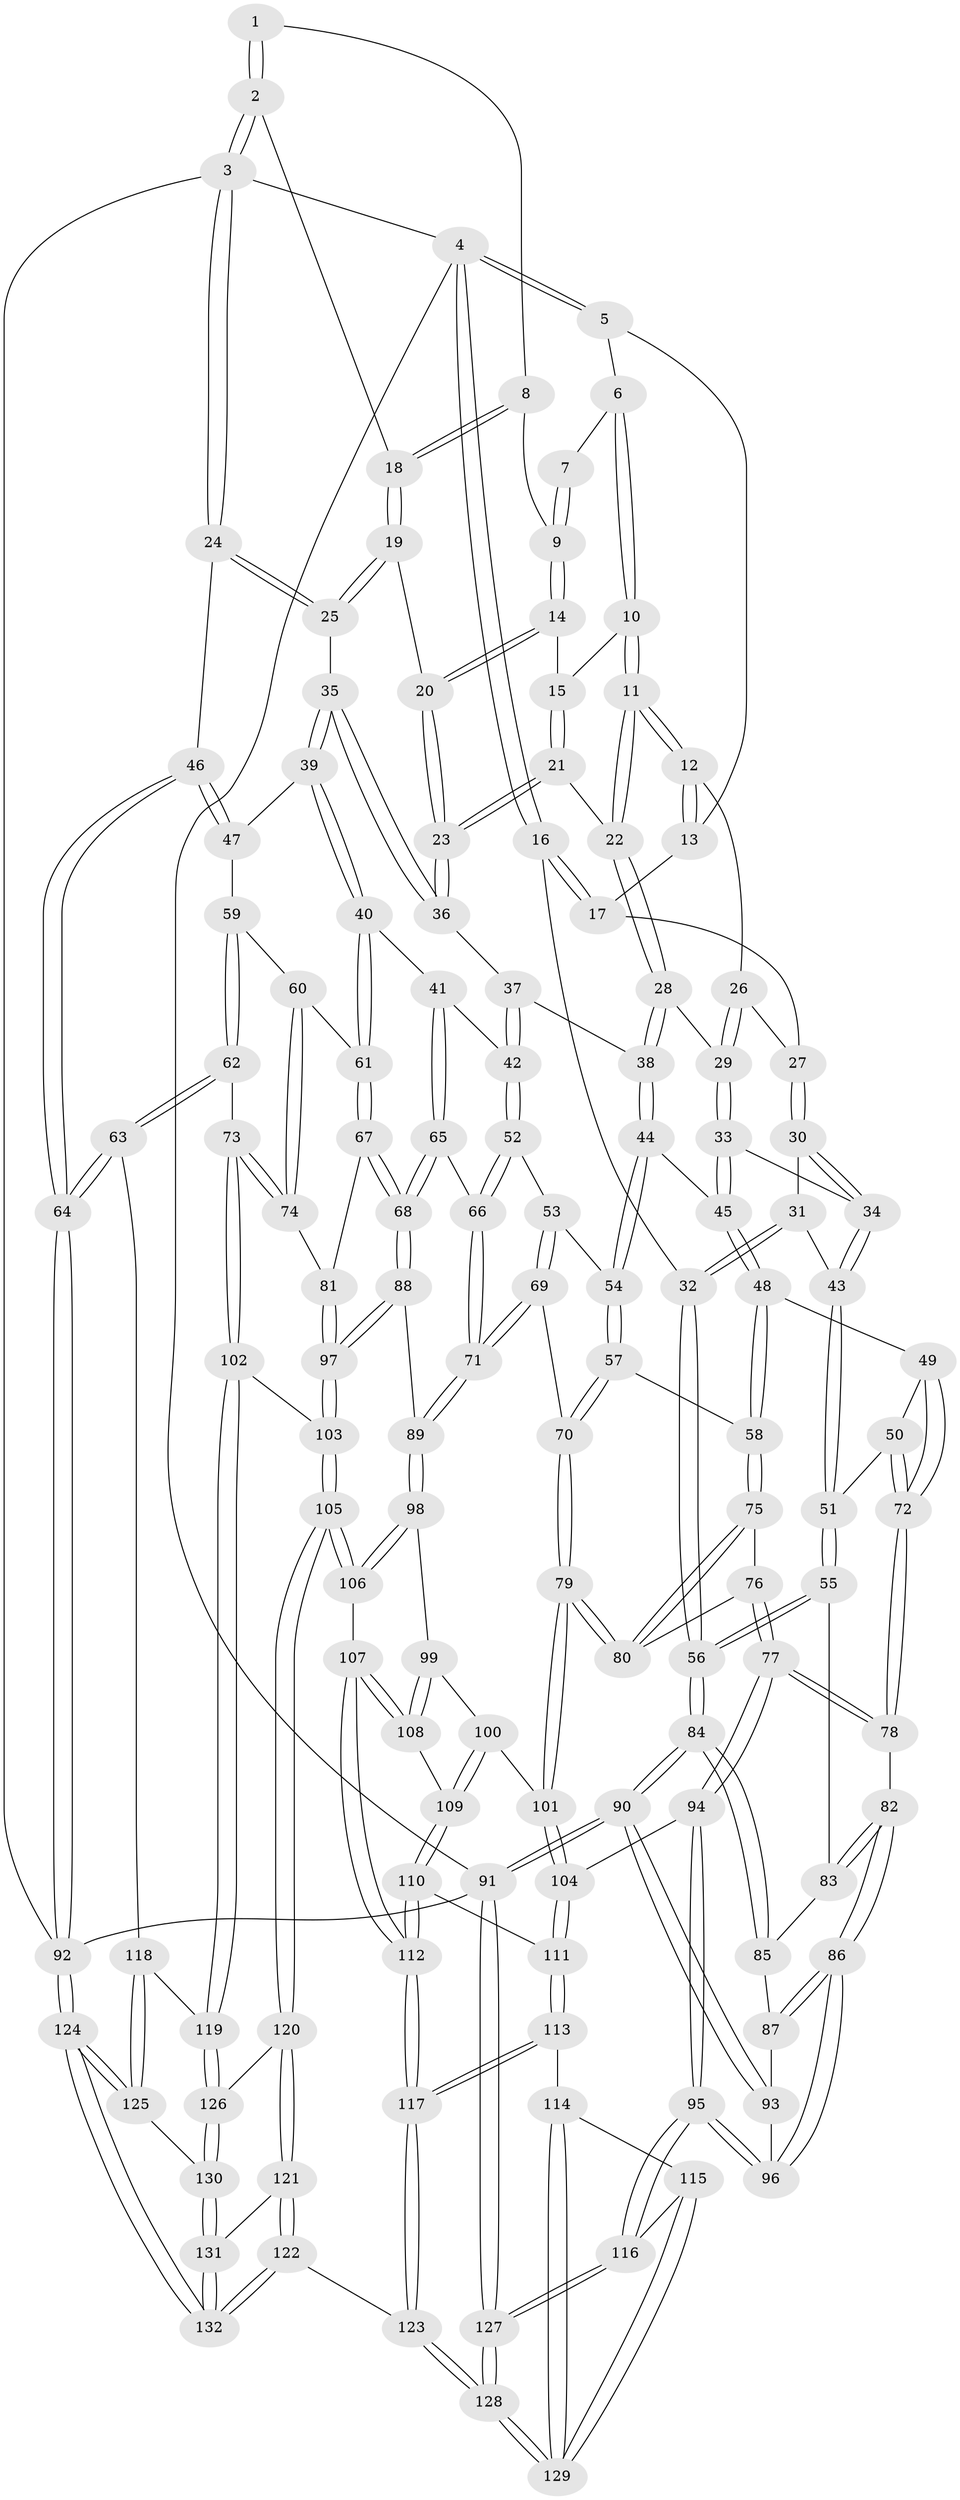 // Generated by graph-tools (version 1.1) at 2025/03/03/09/25 03:03:25]
// undirected, 132 vertices, 327 edges
graph export_dot {
graph [start="1"]
  node [color=gray90,style=filled];
  1 [pos="+0.7052585403063832+0"];
  2 [pos="+1+0"];
  3 [pos="+1+0"];
  4 [pos="+0+0"];
  5 [pos="+0.19656120271677657+0"];
  6 [pos="+0.4197959063034012+0"];
  7 [pos="+0.6167670663516124+0"];
  8 [pos="+0.7018598607614436+0.07954666908228236"];
  9 [pos="+0.6224389227783832+0.08112286263220381"];
  10 [pos="+0.43079788530879126+0"];
  11 [pos="+0.3752715520115647+0.14130354936337186"];
  12 [pos="+0.21465404852847578+0.1282901978256946"];
  13 [pos="+0.15647457799870637+0.030642518554623327"];
  14 [pos="+0.5975251239637236+0.0898046595152512"];
  15 [pos="+0.5873689941637731+0.08985048846930543"];
  16 [pos="+0+0.16361810336886942"];
  17 [pos="+0+0.11638652741581956"];
  18 [pos="+0.7615479315426488+0.12128995096315454"];
  19 [pos="+0.774886345774632+0.1612826958974915"];
  20 [pos="+0.636154123309805+0.20775779177146708"];
  21 [pos="+0.4696449815489674+0.2144510185045784"];
  22 [pos="+0.40984439544280843+0.19506150247554122"];
  23 [pos="+0.5565104961236238+0.31049832552515444"];
  24 [pos="+1+0.2053016417007785"];
  25 [pos="+0.8383623867282456+0.2423705437738695"];
  26 [pos="+0.19656616809484817+0.16654501178969416"];
  27 [pos="+0.12763542012296977+0.21104014545994246"];
  28 [pos="+0.3132996676461302+0.3302078911341232"];
  29 [pos="+0.25643904082829816+0.3569711058916663"];
  30 [pos="+0.11327537749972487+0.24149930752295562"];
  31 [pos="+0+0.30830266382825294"];
  32 [pos="+0+0.29256942180768397"];
  33 [pos="+0.25442579488918815+0.35938530575045685"];
  34 [pos="+0.1757762744725774+0.3792711631420262"];
  35 [pos="+0.7645033339416805+0.35121408857951636"];
  36 [pos="+0.5594158695253278+0.3181200748865932"];
  37 [pos="+0.5565997536177508+0.32491514209625005"];
  38 [pos="+0.44396926026439404+0.41420919088809866"];
  39 [pos="+0.7721238381853401+0.40124633047333996"];
  40 [pos="+0.736738171898355+0.46693129300488345"];
  41 [pos="+0.6989011093890066+0.48854129604308794"];
  42 [pos="+0.5844035030752154+0.46769147535629335"];
  43 [pos="+0.15206426695496186+0.39680524566059955"];
  44 [pos="+0.4434935249132571+0.41642999786705887"];
  45 [pos="+0.30388364285759617+0.473929114864844"];
  46 [pos="+1+0.29296492077520714"];
  47 [pos="+0.886871741576776+0.4747418470855968"];
  48 [pos="+0.30647915568844+0.5009471764166193"];
  49 [pos="+0.28662174705739507+0.511637882128432"];
  50 [pos="+0.16802760823334892+0.5115923696019244"];
  51 [pos="+0.12120718762960758+0.49505114639944475"];
  52 [pos="+0.5615651402666377+0.5062006076070122"];
  53 [pos="+0.5595055748895563+0.5064774151440747"];
  54 [pos="+0.4504059050678761+0.49461261612367013"];
  55 [pos="+0.11907090140770767+0.4972951486182516"];
  56 [pos="+0+0.40274377741851275"];
  57 [pos="+0.436725412820986+0.5161456536463305"];
  58 [pos="+0.3071709264470749+0.5015987095615093"];
  59 [pos="+0.8876899657962177+0.48249192268191865"];
  60 [pos="+0.8738536010286422+0.5238004230395678"];
  61 [pos="+0.7699112140181801+0.544308524687834"];
  62 [pos="+1+0.6715055623433651"];
  63 [pos="+1+0.6743054905370766"];
  64 [pos="+1+0.6667483411142414"];
  65 [pos="+0.6832289330156149+0.5251169930845849"];
  66 [pos="+0.5865992549150593+0.5641439037038312"];
  67 [pos="+0.7771182787676393+0.5840526668227924"];
  68 [pos="+0.6830826097289544+0.6067968600062619"];
  69 [pos="+0.48905195394289214+0.5882360685974903"];
  70 [pos="+0.4395403460500158+0.5891379716558695"];
  71 [pos="+0.588277493583092+0.6247601295002307"];
  72 [pos="+0.2361675400395416+0.5814068553308523"];
  73 [pos="+0.8822944159344602+0.6341415917388817"];
  74 [pos="+0.8636593312926693+0.6116201907985578"];
  75 [pos="+0.31592239410500333+0.5325540858352159"];
  76 [pos="+0.3117776282348399+0.6048614913686344"];
  77 [pos="+0.26536751709061923+0.6603684838313206"];
  78 [pos="+0.23560939564169525+0.5884698404853393"];
  79 [pos="+0.42476787969031704+0.6141167258182209"];
  80 [pos="+0.42180873073703273+0.6131399683073671"];
  81 [pos="+0.789206431613068+0.5966870816010333"];
  82 [pos="+0.1517361427624331+0.593543681504295"];
  83 [pos="+0.11657503942979591+0.5065953819955948"];
  84 [pos="+0+0.5557293171021039"];
  85 [pos="+0.07423144274436629+0.5507450677653871"];
  86 [pos="+0.14889096148605876+0.6893193381903208"];
  87 [pos="+0.06266735494819588+0.5878659213422881"];
  88 [pos="+0.6624311750617914+0.637031091849955"];
  89 [pos="+0.5899425489707019+0.6282596979498476"];
  90 [pos="+0+0.6496296017493174"];
  91 [pos="+0+1"];
  92 [pos="+1+1"];
  93 [pos="+0.0015418105923547124+0.6570462314655712"];
  94 [pos="+0.255894243298724+0.7213971149248751"];
  95 [pos="+0.16904333288981785+0.7683568377500902"];
  96 [pos="+0.16078078949277497+0.7559602995280189"];
  97 [pos="+0.7275432195277255+0.7299978455914221"];
  98 [pos="+0.5776848495930599+0.6485490358650922"];
  99 [pos="+0.5129790202269254+0.673628694685356"];
  100 [pos="+0.4290244573676262+0.6467951489133754"];
  101 [pos="+0.4253552503326767+0.6423721275581062"];
  102 [pos="+0.7846337789809966+0.7752899523199309"];
  103 [pos="+0.7363364300261787+0.7618010395493595"];
  104 [pos="+0.29151733955665404+0.7264193058752189"];
  105 [pos="+0.6539642532266566+0.8109876509556063"];
  106 [pos="+0.5884486996234404+0.7868493633517084"];
  107 [pos="+0.5337115608101802+0.7959692800573174"];
  108 [pos="+0.5041061547887491+0.7558723836237361"];
  109 [pos="+0.44294874151182456+0.729064567202859"];
  110 [pos="+0.4008432317974036+0.769622517505711"];
  111 [pos="+0.36318417978534995+0.778784977065329"];
  112 [pos="+0.496717249451151+0.8371192123506548"];
  113 [pos="+0.36789792039393626+0.8123007353472845"];
  114 [pos="+0.3436794592948057+0.8695869490513746"];
  115 [pos="+0.21932366740391562+0.827403000013687"];
  116 [pos="+0.16605367575242622+0.7778249308632067"];
  117 [pos="+0.47590024834015165+0.88673016599104"];
  118 [pos="+0.9341397098835159+0.7938017894706827"];
  119 [pos="+0.8246853488974983+0.8126777524467689"];
  120 [pos="+0.6488580517997092+0.9026143987460565"];
  121 [pos="+0.6354631600629901+0.9455384241049885"];
  122 [pos="+0.4758489765682193+1"];
  123 [pos="+0.4522175385097199+1"];
  124 [pos="+1+1"];
  125 [pos="+0.9592341807476013+0.8867992960281257"];
  126 [pos="+0.8281062733100396+0.9111576675055661"];
  127 [pos="+0+1"];
  128 [pos="+0.42479663787302113+1"];
  129 [pos="+0.41770741442041565+1"];
  130 [pos="+0.8309734719370889+0.9218099725205382"];
  131 [pos="+0.8342224015575057+0.9674941357832901"];
  132 [pos="+0.9939345584419377+1"];
  1 -- 2;
  1 -- 2;
  1 -- 8;
  2 -- 3;
  2 -- 3;
  2 -- 18;
  3 -- 4;
  3 -- 24;
  3 -- 24;
  3 -- 92;
  4 -- 5;
  4 -- 5;
  4 -- 16;
  4 -- 16;
  4 -- 91;
  5 -- 6;
  5 -- 13;
  6 -- 7;
  6 -- 10;
  6 -- 10;
  7 -- 9;
  7 -- 9;
  8 -- 9;
  8 -- 18;
  8 -- 18;
  9 -- 14;
  9 -- 14;
  10 -- 11;
  10 -- 11;
  10 -- 15;
  11 -- 12;
  11 -- 12;
  11 -- 22;
  11 -- 22;
  12 -- 13;
  12 -- 13;
  12 -- 26;
  13 -- 17;
  14 -- 15;
  14 -- 20;
  14 -- 20;
  15 -- 21;
  15 -- 21;
  16 -- 17;
  16 -- 17;
  16 -- 32;
  17 -- 27;
  18 -- 19;
  18 -- 19;
  19 -- 20;
  19 -- 25;
  19 -- 25;
  20 -- 23;
  20 -- 23;
  21 -- 22;
  21 -- 23;
  21 -- 23;
  22 -- 28;
  22 -- 28;
  23 -- 36;
  23 -- 36;
  24 -- 25;
  24 -- 25;
  24 -- 46;
  25 -- 35;
  26 -- 27;
  26 -- 29;
  26 -- 29;
  27 -- 30;
  27 -- 30;
  28 -- 29;
  28 -- 38;
  28 -- 38;
  29 -- 33;
  29 -- 33;
  30 -- 31;
  30 -- 34;
  30 -- 34;
  31 -- 32;
  31 -- 32;
  31 -- 43;
  32 -- 56;
  32 -- 56;
  33 -- 34;
  33 -- 45;
  33 -- 45;
  34 -- 43;
  34 -- 43;
  35 -- 36;
  35 -- 36;
  35 -- 39;
  35 -- 39;
  36 -- 37;
  37 -- 38;
  37 -- 42;
  37 -- 42;
  38 -- 44;
  38 -- 44;
  39 -- 40;
  39 -- 40;
  39 -- 47;
  40 -- 41;
  40 -- 61;
  40 -- 61;
  41 -- 42;
  41 -- 65;
  41 -- 65;
  42 -- 52;
  42 -- 52;
  43 -- 51;
  43 -- 51;
  44 -- 45;
  44 -- 54;
  44 -- 54;
  45 -- 48;
  45 -- 48;
  46 -- 47;
  46 -- 47;
  46 -- 64;
  46 -- 64;
  47 -- 59;
  48 -- 49;
  48 -- 58;
  48 -- 58;
  49 -- 50;
  49 -- 72;
  49 -- 72;
  50 -- 51;
  50 -- 72;
  50 -- 72;
  51 -- 55;
  51 -- 55;
  52 -- 53;
  52 -- 66;
  52 -- 66;
  53 -- 54;
  53 -- 69;
  53 -- 69;
  54 -- 57;
  54 -- 57;
  55 -- 56;
  55 -- 56;
  55 -- 83;
  56 -- 84;
  56 -- 84;
  57 -- 58;
  57 -- 70;
  57 -- 70;
  58 -- 75;
  58 -- 75;
  59 -- 60;
  59 -- 62;
  59 -- 62;
  60 -- 61;
  60 -- 74;
  60 -- 74;
  61 -- 67;
  61 -- 67;
  62 -- 63;
  62 -- 63;
  62 -- 73;
  63 -- 64;
  63 -- 64;
  63 -- 118;
  64 -- 92;
  64 -- 92;
  65 -- 66;
  65 -- 68;
  65 -- 68;
  66 -- 71;
  66 -- 71;
  67 -- 68;
  67 -- 68;
  67 -- 81;
  68 -- 88;
  68 -- 88;
  69 -- 70;
  69 -- 71;
  69 -- 71;
  70 -- 79;
  70 -- 79;
  71 -- 89;
  71 -- 89;
  72 -- 78;
  72 -- 78;
  73 -- 74;
  73 -- 74;
  73 -- 102;
  73 -- 102;
  74 -- 81;
  75 -- 76;
  75 -- 80;
  75 -- 80;
  76 -- 77;
  76 -- 77;
  76 -- 80;
  77 -- 78;
  77 -- 78;
  77 -- 94;
  77 -- 94;
  78 -- 82;
  79 -- 80;
  79 -- 80;
  79 -- 101;
  79 -- 101;
  81 -- 97;
  81 -- 97;
  82 -- 83;
  82 -- 83;
  82 -- 86;
  82 -- 86;
  83 -- 85;
  84 -- 85;
  84 -- 85;
  84 -- 90;
  84 -- 90;
  85 -- 87;
  86 -- 87;
  86 -- 87;
  86 -- 96;
  86 -- 96;
  87 -- 93;
  88 -- 89;
  88 -- 97;
  88 -- 97;
  89 -- 98;
  89 -- 98;
  90 -- 91;
  90 -- 91;
  90 -- 93;
  90 -- 93;
  91 -- 127;
  91 -- 127;
  91 -- 92;
  92 -- 124;
  92 -- 124;
  93 -- 96;
  94 -- 95;
  94 -- 95;
  94 -- 104;
  95 -- 96;
  95 -- 96;
  95 -- 116;
  95 -- 116;
  97 -- 103;
  97 -- 103;
  98 -- 99;
  98 -- 106;
  98 -- 106;
  99 -- 100;
  99 -- 108;
  99 -- 108;
  100 -- 101;
  100 -- 109;
  100 -- 109;
  101 -- 104;
  101 -- 104;
  102 -- 103;
  102 -- 119;
  102 -- 119;
  103 -- 105;
  103 -- 105;
  104 -- 111;
  104 -- 111;
  105 -- 106;
  105 -- 106;
  105 -- 120;
  105 -- 120;
  106 -- 107;
  107 -- 108;
  107 -- 108;
  107 -- 112;
  107 -- 112;
  108 -- 109;
  109 -- 110;
  109 -- 110;
  110 -- 111;
  110 -- 112;
  110 -- 112;
  111 -- 113;
  111 -- 113;
  112 -- 117;
  112 -- 117;
  113 -- 114;
  113 -- 117;
  113 -- 117;
  114 -- 115;
  114 -- 129;
  114 -- 129;
  115 -- 116;
  115 -- 129;
  115 -- 129;
  116 -- 127;
  116 -- 127;
  117 -- 123;
  117 -- 123;
  118 -- 119;
  118 -- 125;
  118 -- 125;
  119 -- 126;
  119 -- 126;
  120 -- 121;
  120 -- 121;
  120 -- 126;
  121 -- 122;
  121 -- 122;
  121 -- 131;
  122 -- 123;
  122 -- 132;
  122 -- 132;
  123 -- 128;
  123 -- 128;
  124 -- 125;
  124 -- 125;
  124 -- 132;
  124 -- 132;
  125 -- 130;
  126 -- 130;
  126 -- 130;
  127 -- 128;
  127 -- 128;
  128 -- 129;
  128 -- 129;
  130 -- 131;
  130 -- 131;
  131 -- 132;
  131 -- 132;
}

